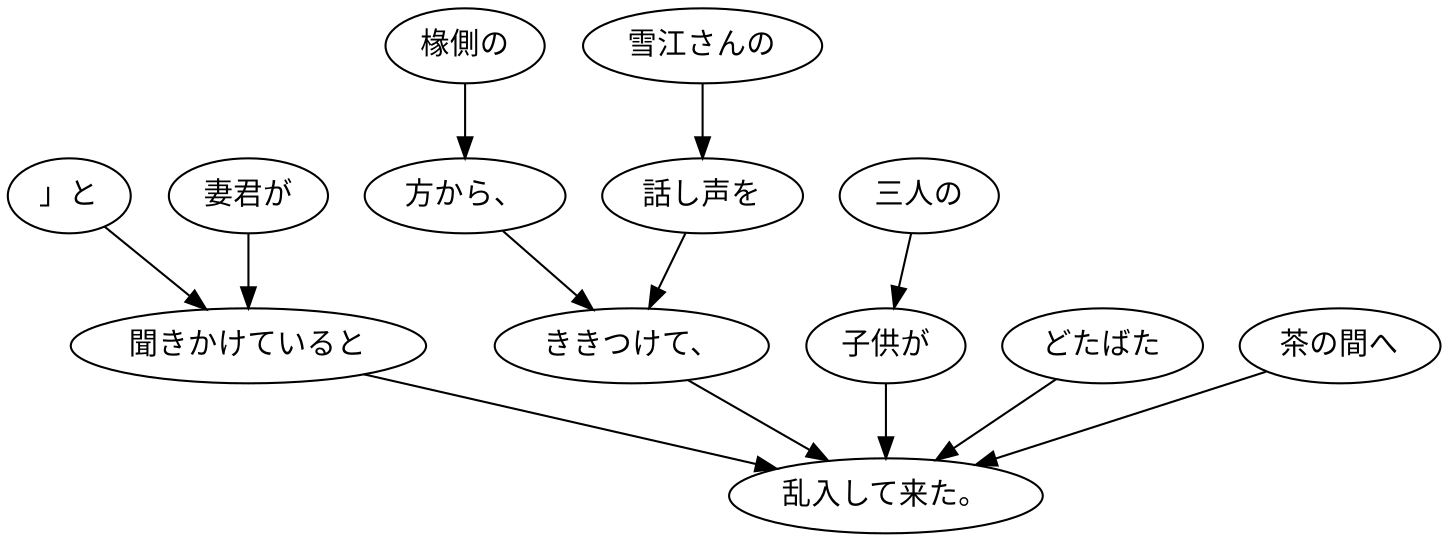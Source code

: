 digraph graph6798 {
	node0 [label="」と"];
	node1 [label="妻君が"];
	node2 [label="聞きかけていると"];
	node3 [label="椽側の"];
	node4 [label="方から、"];
	node5 [label="雪江さんの"];
	node6 [label="話し声を"];
	node7 [label="ききつけて、"];
	node8 [label="三人の"];
	node9 [label="子供が"];
	node10 [label="どたばた"];
	node11 [label="茶の間へ"];
	node12 [label="乱入して来た。"];
	node0 -> node2;
	node1 -> node2;
	node2 -> node12;
	node3 -> node4;
	node4 -> node7;
	node5 -> node6;
	node6 -> node7;
	node7 -> node12;
	node8 -> node9;
	node9 -> node12;
	node10 -> node12;
	node11 -> node12;
}
